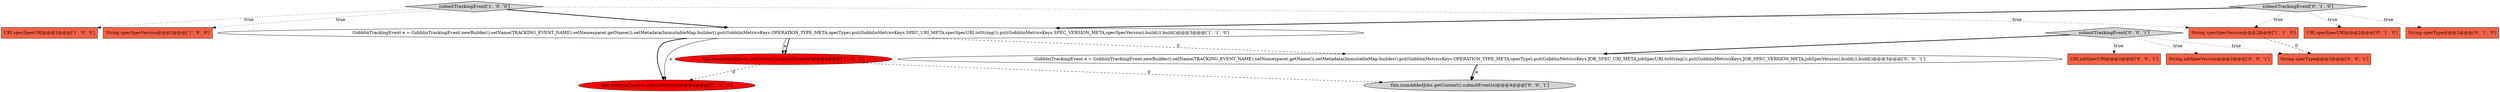 digraph {
2 [style = filled, label = "URI specSpecURI@@@2@@@['1', '0', '0']", fillcolor = tomato, shape = box image = "AAA0AAABBB1BBB"];
8 [style = filled, label = "URI specSpecURI@@@2@@@['0', '1', '0']", fillcolor = tomato, shape = box image = "AAA0AAABBB2BBB"];
0 [style = filled, label = "this.numAddedSpecs.getContext().submitEvent(e)@@@4@@@['1', '0', '0']", fillcolor = red, shape = ellipse image = "AAA1AAABBB1BBB"];
13 [style = filled, label = "this.numAddedJobs.getContext().submitEvent(e)@@@4@@@['0', '0', '1']", fillcolor = lightgray, shape = ellipse image = "AAA0AAABBB3BBB"];
15 [style = filled, label = "GobblinTrackingEvent e = GobblinTrackingEvent.newBuilder().setName(TRACKING_EVENT_NAME).setNamespace(.getName()).setMetadata(ImmutableMap.builder().put(GobblinMetricsKeys.OPERATION_TYPE_META,operType).put(GobblinMetricsKeys.JOB_SPEC_URI_META,jobSpecURI.toString()).put(GobblinMetricsKeys.JOB_SPEC_VERSION_META,jobSpecVersion).build()).build()@@@3@@@['0', '0', '1']", fillcolor = white, shape = ellipse image = "AAA0AAABBB3BBB"];
1 [style = filled, label = "submitTrackingEvent['1', '0', '0']", fillcolor = lightgray, shape = diamond image = "AAA0AAABBB1BBB"];
3 [style = filled, label = "String specSpecVersion@@@2@@@['1', '0', '0']", fillcolor = tomato, shape = box image = "AAA0AAABBB1BBB"];
4 [style = filled, label = "String specSpecVersion@@@2@@@['1', '1', '0']", fillcolor = tomato, shape = box image = "AAA0AAABBB1BBB"];
6 [style = filled, label = "String operType@@@2@@@['0', '1', '0']", fillcolor = tomato, shape = box image = "AAA0AAABBB2BBB"];
9 [style = filled, label = "this.metricsContext.submitEvent(e)@@@4@@@['0', '1', '0']", fillcolor = red, shape = ellipse image = "AAA1AAABBB2BBB"];
12 [style = filled, label = "URI jobSpecURI@@@2@@@['0', '0', '1']", fillcolor = tomato, shape = box image = "AAA0AAABBB3BBB"];
11 [style = filled, label = "submitTrackingEvent['0', '0', '1']", fillcolor = lightgray, shape = diamond image = "AAA0AAABBB3BBB"];
14 [style = filled, label = "String operType@@@2@@@['0', '0', '1']", fillcolor = tomato, shape = box image = "AAA0AAABBB3BBB"];
5 [style = filled, label = "GobblinTrackingEvent e = GobblinTrackingEvent.newBuilder().setName(TRACKING_EVENT_NAME).setNamespace(.getName()).setMetadata(ImmutableMap.builder().put(GobblinMetricsKeys.OPERATION_TYPE_META,operType).put(GobblinMetricsKeys.SPEC_URI_META,specSpecURI.toString()).put(GobblinMetricsKeys.SPEC_VERSION_META,specSpecVersion).build()).build()@@@3@@@['1', '1', '0']", fillcolor = white, shape = ellipse image = "AAA0AAABBB1BBB"];
10 [style = filled, label = "String jobSpecVersion@@@2@@@['0', '0', '1']", fillcolor = tomato, shape = box image = "AAA0AAABBB3BBB"];
7 [style = filled, label = "submitTrackingEvent['0', '1', '0']", fillcolor = lightgray, shape = diamond image = "AAA0AAABBB2BBB"];
1->5 [style = bold, label=""];
7->6 [style = dotted, label="true"];
15->13 [style = bold, label=""];
5->9 [style = bold, label=""];
11->10 [style = dotted, label="true"];
15->13 [style = solid, label="e"];
11->12 [style = dotted, label="true"];
11->14 [style = dotted, label="true"];
1->4 [style = dotted, label="true"];
5->9 [style = solid, label="e"];
11->15 [style = bold, label=""];
5->0 [style = solid, label="e"];
1->3 [style = dotted, label="true"];
7->5 [style = bold, label=""];
5->0 [style = bold, label=""];
0->13 [style = dashed, label="0"];
7->4 [style = dotted, label="true"];
4->14 [style = dashed, label="0"];
0->9 [style = dashed, label="0"];
1->2 [style = dotted, label="true"];
7->8 [style = dotted, label="true"];
5->15 [style = dashed, label="0"];
}
